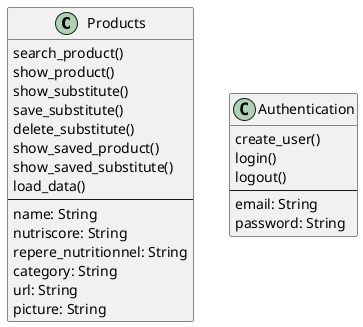 @startuml 05_class

class Products{
    search_product()
    show_product()
    show_substitute()
    save_substitute()
    delete_substitute()
    show_saved_product()
    show_saved_substitute()
    load_data()
    --
    name: String
    nutriscore: String
    repere_nutritionnel: String
    category: String
    url: String
    picture: String
}

class Authentication{
    create_user()
    login()
    logout()
    ---
    email: String
    password: String
}

@enduml